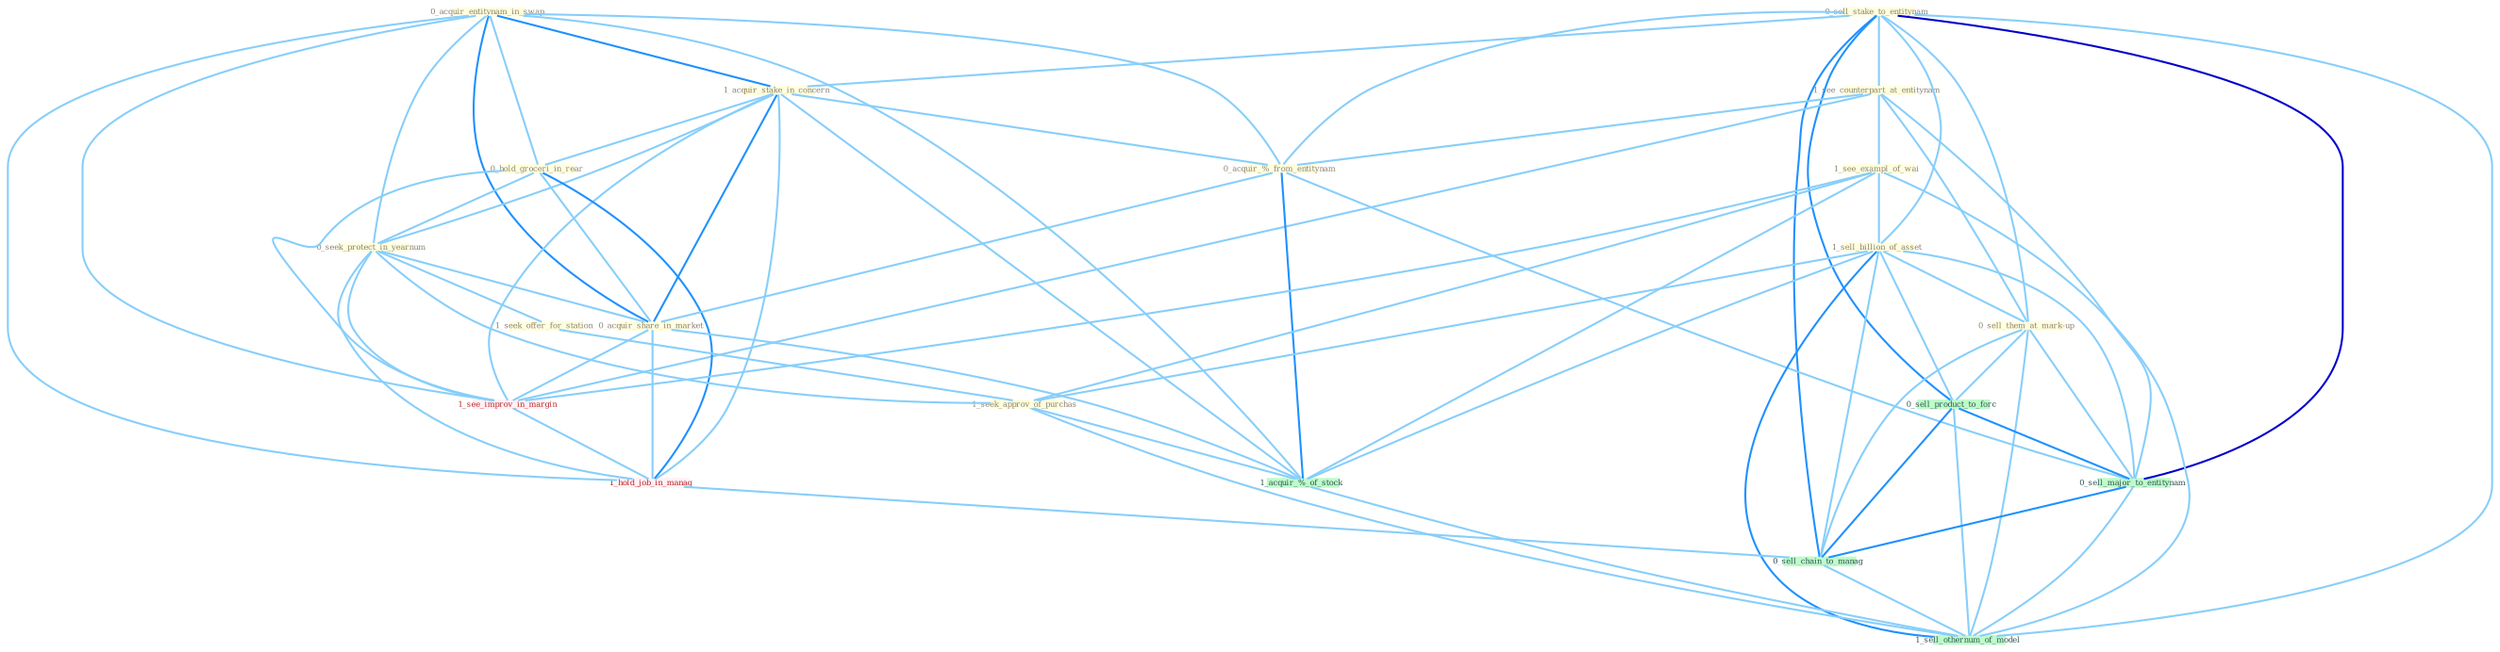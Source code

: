 Graph G{ 
    node
    [shape=polygon,style=filled,width=.5,height=.06,color="#BDFCC9",fixedsize=true,fontsize=4,
    fontcolor="#2f4f4f"];
    {node
    [color="#ffffe0", fontcolor="#8b7d6b"] "0_acquir_entitynam_in_swap " "0_sell_stake_to_entitynam " "1_see_counterpart_at_entitynam " "1_acquir_stake_in_concern " "0_hold_groceri_in_rear " "0_acquir_%_from_entitynam " "0_seek_protect_in_yearnum " "1_see_exampl_of_wai " "1_sell_billion_of_asset " "1_seek_offer_for_station " "0_acquir_share_in_market " "0_sell_them_at_mark-up " "1_seek_approv_of_purchas "}
{node [color="#fff0f5", fontcolor="#b22222"] "1_see_improv_in_margin " "1_hold_job_in_manag "}
edge [color="#B0E2FF"];

	"0_acquir_entitynam_in_swap " -- "1_acquir_stake_in_concern " [w="2", color="#1e90ff" , len=0.8];
	"0_acquir_entitynam_in_swap " -- "0_hold_groceri_in_rear " [w="1", color="#87cefa" ];
	"0_acquir_entitynam_in_swap " -- "0_acquir_%_from_entitynam " [w="1", color="#87cefa" ];
	"0_acquir_entitynam_in_swap " -- "0_seek_protect_in_yearnum " [w="1", color="#87cefa" ];
	"0_acquir_entitynam_in_swap " -- "0_acquir_share_in_market " [w="2", color="#1e90ff" , len=0.8];
	"0_acquir_entitynam_in_swap " -- "1_see_improv_in_margin " [w="1", color="#87cefa" ];
	"0_acquir_entitynam_in_swap " -- "1_acquir_%_of_stock " [w="1", color="#87cefa" ];
	"0_acquir_entitynam_in_swap " -- "1_hold_job_in_manag " [w="1", color="#87cefa" ];
	"0_sell_stake_to_entitynam " -- "1_see_counterpart_at_entitynam " [w="1", color="#87cefa" ];
	"0_sell_stake_to_entitynam " -- "1_acquir_stake_in_concern " [w="1", color="#87cefa" ];
	"0_sell_stake_to_entitynam " -- "0_acquir_%_from_entitynam " [w="1", color="#87cefa" ];
	"0_sell_stake_to_entitynam " -- "1_sell_billion_of_asset " [w="1", color="#87cefa" ];
	"0_sell_stake_to_entitynam " -- "0_sell_them_at_mark-up " [w="1", color="#87cefa" ];
	"0_sell_stake_to_entitynam " -- "0_sell_product_to_forc " [w="2", color="#1e90ff" , len=0.8];
	"0_sell_stake_to_entitynam " -- "0_sell_major_to_entitynam " [w="3", color="#0000cd" , len=0.6];
	"0_sell_stake_to_entitynam " -- "0_sell_chain_to_manag " [w="2", color="#1e90ff" , len=0.8];
	"0_sell_stake_to_entitynam " -- "1_sell_othernum_of_model " [w="1", color="#87cefa" ];
	"1_see_counterpart_at_entitynam " -- "0_acquir_%_from_entitynam " [w="1", color="#87cefa" ];
	"1_see_counterpart_at_entitynam " -- "1_see_exampl_of_wai " [w="1", color="#87cefa" ];
	"1_see_counterpart_at_entitynam " -- "0_sell_them_at_mark-up " [w="1", color="#87cefa" ];
	"1_see_counterpart_at_entitynam " -- "1_see_improv_in_margin " [w="1", color="#87cefa" ];
	"1_see_counterpart_at_entitynam " -- "0_sell_major_to_entitynam " [w="1", color="#87cefa" ];
	"1_acquir_stake_in_concern " -- "0_hold_groceri_in_rear " [w="1", color="#87cefa" ];
	"1_acquir_stake_in_concern " -- "0_acquir_%_from_entitynam " [w="1", color="#87cefa" ];
	"1_acquir_stake_in_concern " -- "0_seek_protect_in_yearnum " [w="1", color="#87cefa" ];
	"1_acquir_stake_in_concern " -- "0_acquir_share_in_market " [w="2", color="#1e90ff" , len=0.8];
	"1_acquir_stake_in_concern " -- "1_see_improv_in_margin " [w="1", color="#87cefa" ];
	"1_acquir_stake_in_concern " -- "1_acquir_%_of_stock " [w="1", color="#87cefa" ];
	"1_acquir_stake_in_concern " -- "1_hold_job_in_manag " [w="1", color="#87cefa" ];
	"0_hold_groceri_in_rear " -- "0_seek_protect_in_yearnum " [w="1", color="#87cefa" ];
	"0_hold_groceri_in_rear " -- "0_acquir_share_in_market " [w="1", color="#87cefa" ];
	"0_hold_groceri_in_rear " -- "1_see_improv_in_margin " [w="1", color="#87cefa" ];
	"0_hold_groceri_in_rear " -- "1_hold_job_in_manag " [w="2", color="#1e90ff" , len=0.8];
	"0_acquir_%_from_entitynam " -- "0_acquir_share_in_market " [w="1", color="#87cefa" ];
	"0_acquir_%_from_entitynam " -- "1_acquir_%_of_stock " [w="2", color="#1e90ff" , len=0.8];
	"0_acquir_%_from_entitynam " -- "0_sell_major_to_entitynam " [w="1", color="#87cefa" ];
	"0_seek_protect_in_yearnum " -- "1_seek_offer_for_station " [w="1", color="#87cefa" ];
	"0_seek_protect_in_yearnum " -- "0_acquir_share_in_market " [w="1", color="#87cefa" ];
	"0_seek_protect_in_yearnum " -- "1_seek_approv_of_purchas " [w="1", color="#87cefa" ];
	"0_seek_protect_in_yearnum " -- "1_see_improv_in_margin " [w="1", color="#87cefa" ];
	"0_seek_protect_in_yearnum " -- "1_hold_job_in_manag " [w="1", color="#87cefa" ];
	"1_see_exampl_of_wai " -- "1_sell_billion_of_asset " [w="1", color="#87cefa" ];
	"1_see_exampl_of_wai " -- "1_seek_approv_of_purchas " [w="1", color="#87cefa" ];
	"1_see_exampl_of_wai " -- "1_see_improv_in_margin " [w="1", color="#87cefa" ];
	"1_see_exampl_of_wai " -- "1_acquir_%_of_stock " [w="1", color="#87cefa" ];
	"1_see_exampl_of_wai " -- "1_sell_othernum_of_model " [w="1", color="#87cefa" ];
	"1_sell_billion_of_asset " -- "0_sell_them_at_mark-up " [w="1", color="#87cefa" ];
	"1_sell_billion_of_asset " -- "1_seek_approv_of_purchas " [w="1", color="#87cefa" ];
	"1_sell_billion_of_asset " -- "1_acquir_%_of_stock " [w="1", color="#87cefa" ];
	"1_sell_billion_of_asset " -- "0_sell_product_to_forc " [w="1", color="#87cefa" ];
	"1_sell_billion_of_asset " -- "0_sell_major_to_entitynam " [w="1", color="#87cefa" ];
	"1_sell_billion_of_asset " -- "0_sell_chain_to_manag " [w="1", color="#87cefa" ];
	"1_sell_billion_of_asset " -- "1_sell_othernum_of_model " [w="2", color="#1e90ff" , len=0.8];
	"1_seek_offer_for_station " -- "1_seek_approv_of_purchas " [w="1", color="#87cefa" ];
	"0_acquir_share_in_market " -- "1_see_improv_in_margin " [w="1", color="#87cefa" ];
	"0_acquir_share_in_market " -- "1_acquir_%_of_stock " [w="1", color="#87cefa" ];
	"0_acquir_share_in_market " -- "1_hold_job_in_manag " [w="1", color="#87cefa" ];
	"0_sell_them_at_mark-up " -- "0_sell_product_to_forc " [w="1", color="#87cefa" ];
	"0_sell_them_at_mark-up " -- "0_sell_major_to_entitynam " [w="1", color="#87cefa" ];
	"0_sell_them_at_mark-up " -- "0_sell_chain_to_manag " [w="1", color="#87cefa" ];
	"0_sell_them_at_mark-up " -- "1_sell_othernum_of_model " [w="1", color="#87cefa" ];
	"1_seek_approv_of_purchas " -- "1_acquir_%_of_stock " [w="1", color="#87cefa" ];
	"1_seek_approv_of_purchas " -- "1_sell_othernum_of_model " [w="1", color="#87cefa" ];
	"1_see_improv_in_margin " -- "1_hold_job_in_manag " [w="1", color="#87cefa" ];
	"1_acquir_%_of_stock " -- "1_sell_othernum_of_model " [w="1", color="#87cefa" ];
	"1_hold_job_in_manag " -- "0_sell_chain_to_manag " [w="1", color="#87cefa" ];
	"0_sell_product_to_forc " -- "0_sell_major_to_entitynam " [w="2", color="#1e90ff" , len=0.8];
	"0_sell_product_to_forc " -- "0_sell_chain_to_manag " [w="2", color="#1e90ff" , len=0.8];
	"0_sell_product_to_forc " -- "1_sell_othernum_of_model " [w="1", color="#87cefa" ];
	"0_sell_major_to_entitynam " -- "0_sell_chain_to_manag " [w="2", color="#1e90ff" , len=0.8];
	"0_sell_major_to_entitynam " -- "1_sell_othernum_of_model " [w="1", color="#87cefa" ];
	"0_sell_chain_to_manag " -- "1_sell_othernum_of_model " [w="1", color="#87cefa" ];
}